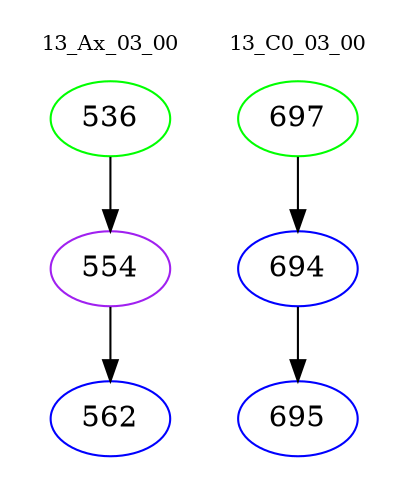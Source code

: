 digraph{
subgraph cluster_0 {
color = white
label = "13_Ax_03_00";
fontsize=10;
T0_536 [label="536", color="green"]
T0_536 -> T0_554 [color="black"]
T0_554 [label="554", color="purple"]
T0_554 -> T0_562 [color="black"]
T0_562 [label="562", color="blue"]
}
subgraph cluster_1 {
color = white
label = "13_C0_03_00";
fontsize=10;
T1_697 [label="697", color="green"]
T1_697 -> T1_694 [color="black"]
T1_694 [label="694", color="blue"]
T1_694 -> T1_695 [color="black"]
T1_695 [label="695", color="blue"]
}
}
